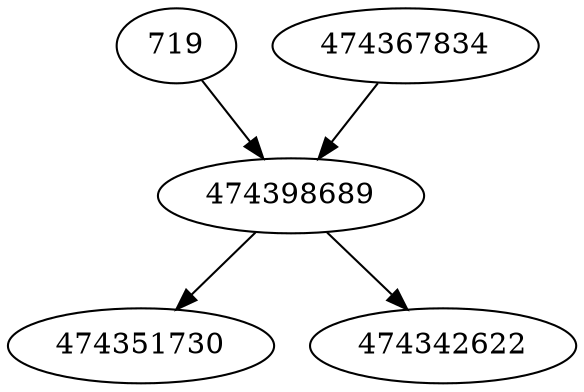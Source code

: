 strict digraph  {
474398689;
719;
474351730;
474367834;
474342622;
474398689 -> 474342622;
474398689 -> 474351730;
719 -> 474398689;
474367834 -> 474398689;
}
